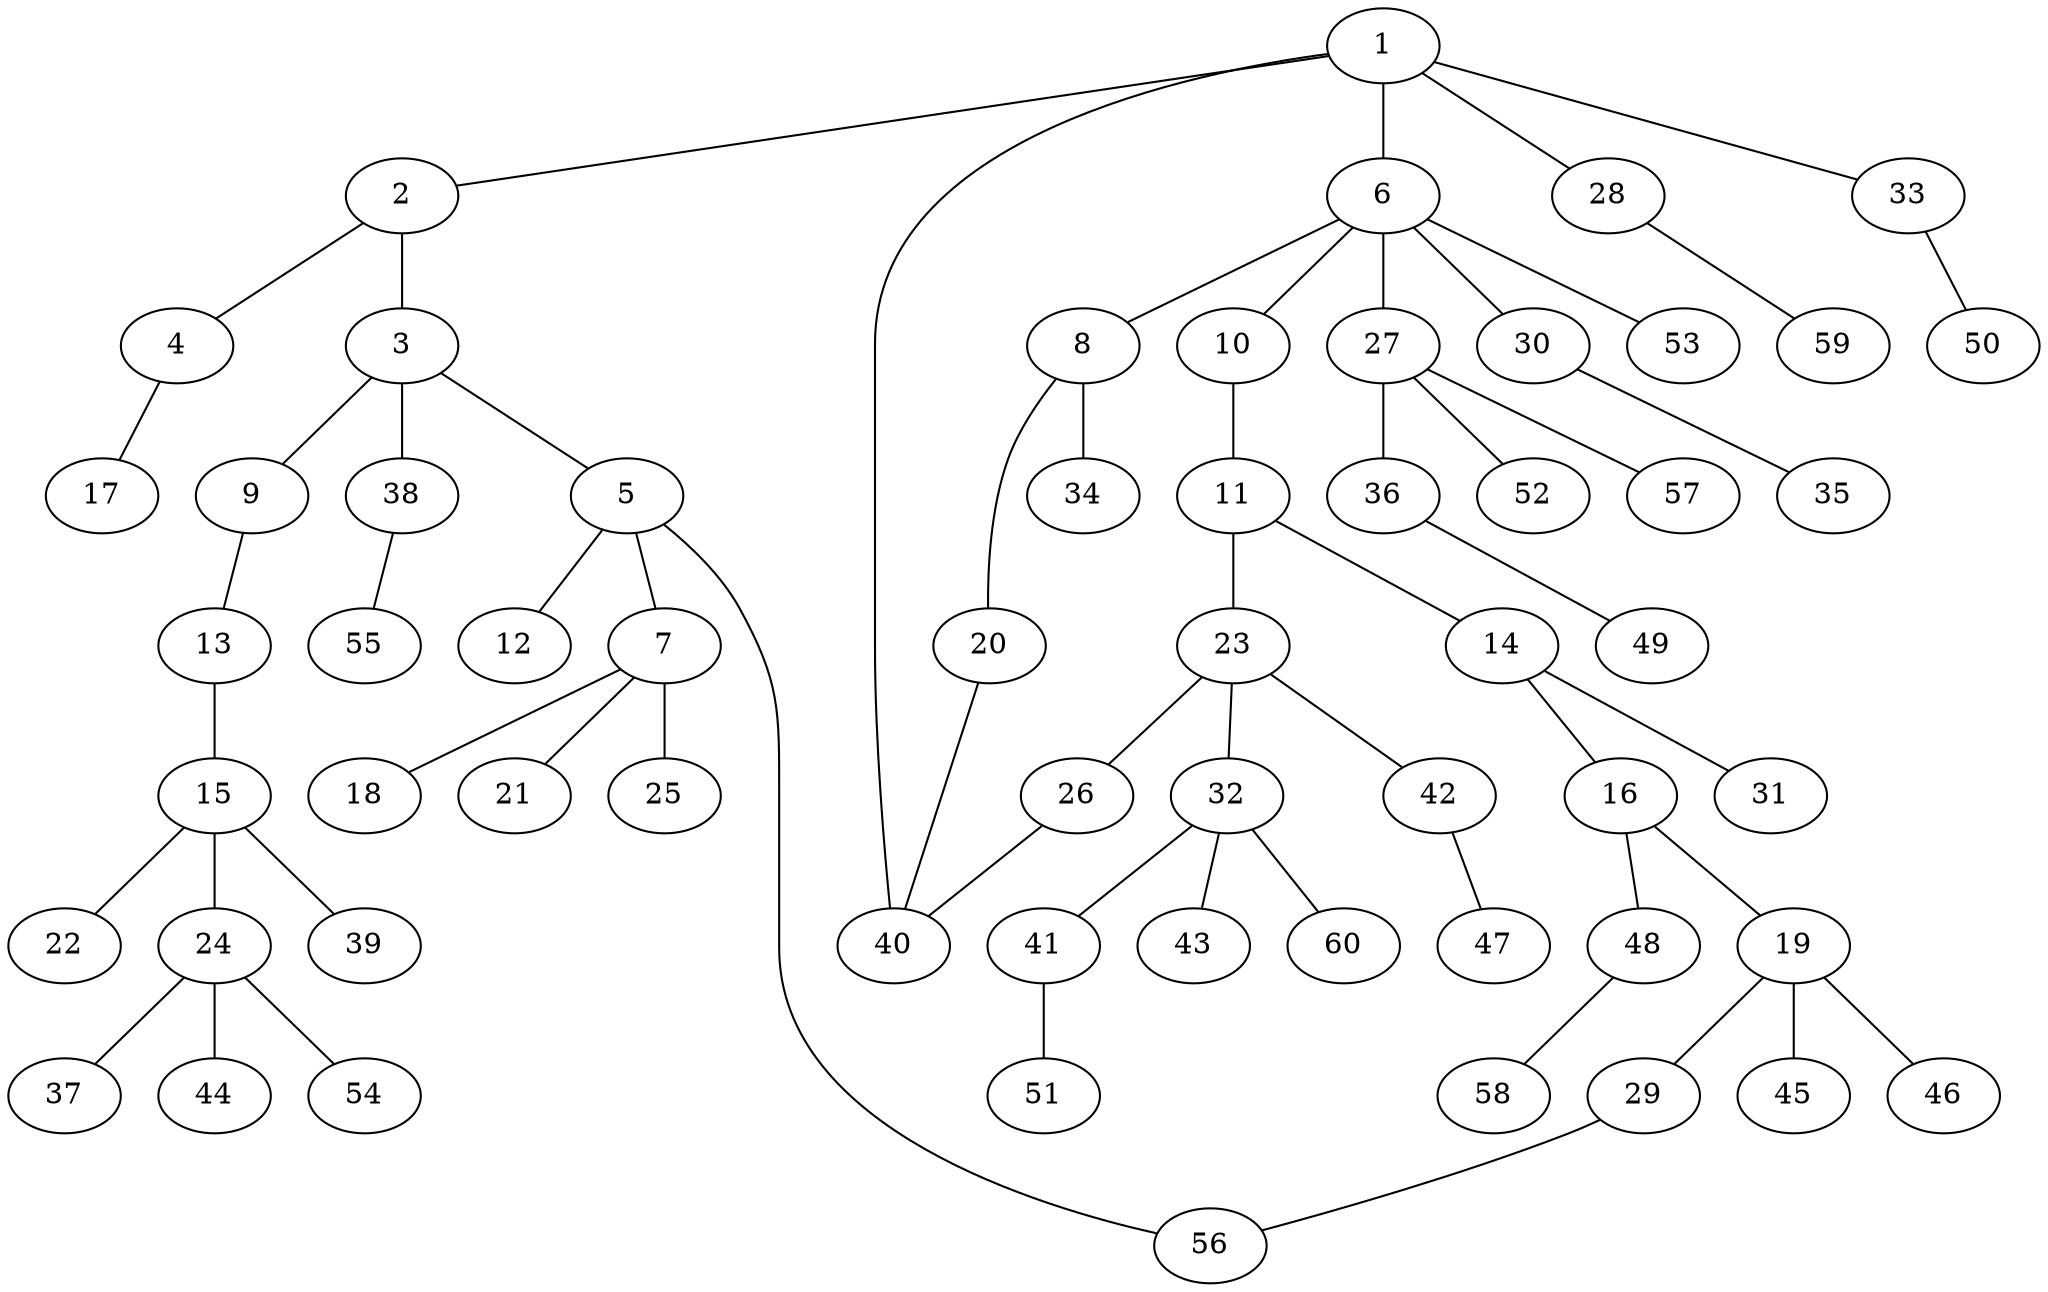 graph graphname {1--2
1--6
1--28
1--33
1--40
2--3
2--4
3--5
3--9
3--38
4--17
5--7
5--12
5--56
6--8
6--10
6--27
6--30
6--53
7--18
7--21
7--25
8--20
8--34
9--13
10--11
11--14
11--23
13--15
14--16
14--31
15--22
15--24
15--39
16--19
16--48
19--29
19--45
19--46
20--40
23--26
23--32
23--42
24--37
24--44
24--54
26--40
27--36
27--52
27--57
28--59
29--56
30--35
32--41
32--43
32--60
33--50
36--49
38--55
41--51
42--47
48--58
}